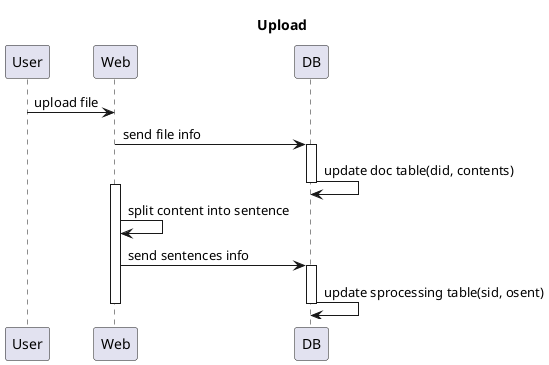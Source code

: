 @startuml
title Upload

User -> Web : upload file
Web -> DB: send file info
activate DB
  DB -> DB: update doc table(did, contents)
deactivate DB

activate Web
  Web -> Web: split content into sentence
  Web -> DB: send sentences info
  activate DB
    DB -> DB : update sprocessing table(sid, osent)
  deactivate DB
deactivate Web
@enduml